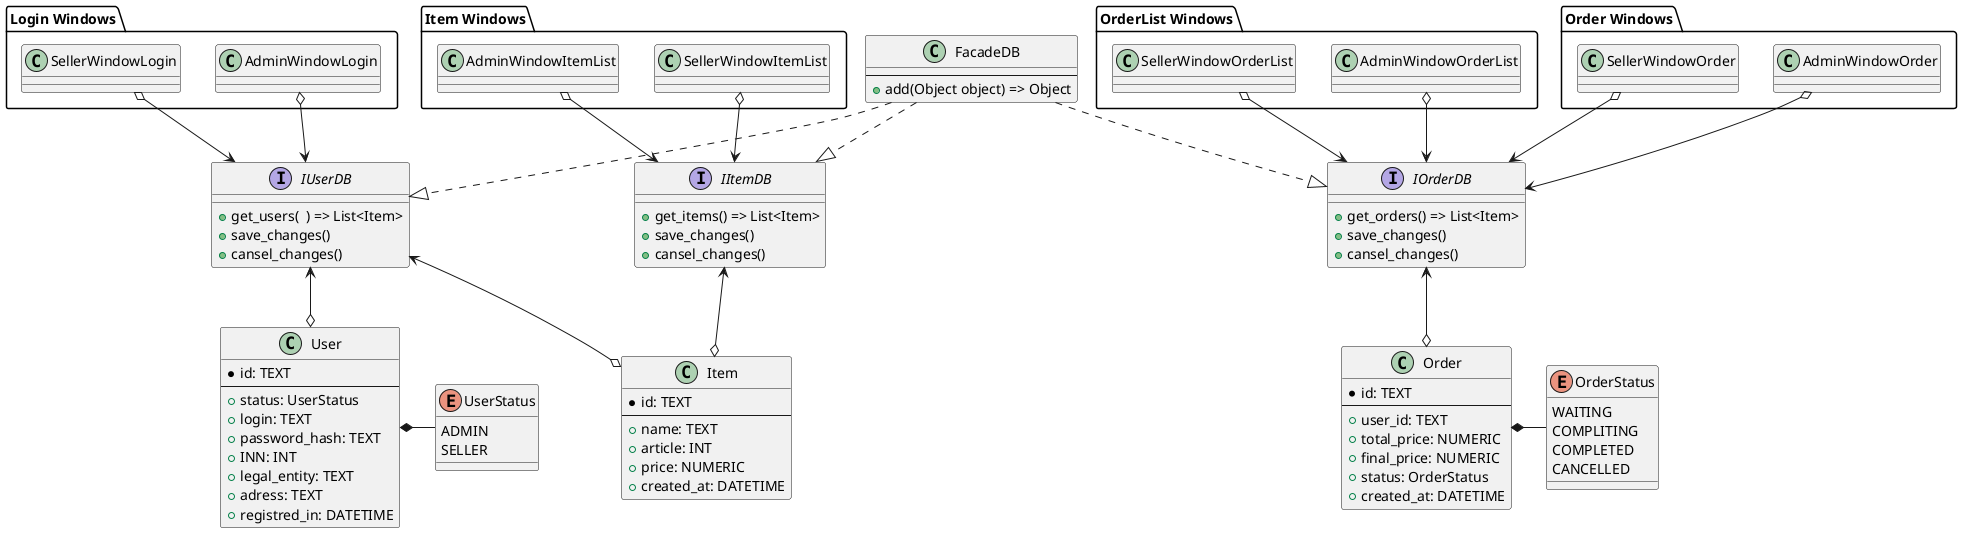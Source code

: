 @startuml Диаграмма классов
 
class FacadeDB{
  --
  + add(Object object) => Object
}
 
interface IUserDB {
  + get_users(  ) => List<Item>
  + save_сhanges()
  + cansel_сhanges()
}
 
interface IItemDB {
  
  + get_items() => List<Item>
  + save_сhanges()
  + cansel_сhanges()
}
 
interface IOrderDB {

  + get_orders() => List<Item>
  + save_сhanges()
  + cansel_сhanges()

}
 
FacadeDB ..|> IUserDB
FacadeDB ..|> IItemDB
FacadeDB ..|> IOrderDB
 
IUserDB <--o User

IUserDB <--o Item
IItemDB <--o Item
IOrderDB <--o Order
 



class User {
  * id: TEXT
  --
  + status: UserStatus
  + login: TEXT
  + password_hash: TEXT
  + INN: INT
  + legal_entity: TEXT
  + adress: TEXT
  + registred_in: DATETIME
}

enum UserStatus {
  ADMIN
  SELLER
}
 
User *- UserStatus
 
 

 
class Item {
  * id: TEXT
  --
  + name: TEXT
  + article: INT
  + price: NUMERIC
  + created_at: DATETIME
}
 
class Order {
  * id: TEXT
  --
  + user_id: TEXT
  + total_price: NUMERIC
  + final_price: NUMERIC
  + status: OrderStatus
  + created_at: DATETIME
}
 
enum OrderStatus {
  WAITING
  COMPLITING
  COMPLETED
  CANCELLED
}
 
Order *- OrderStatus
 
' WINDOWS
 
package "Item Windows" {
SellerWindowItemList o--> IItemDB
AdminWindowItemList o--> IItemDB
}
package "Order Windows" {
AdminWindowOrder o--> IOrderDB
SellerWindowOrder o--> IOrderDB
}

package "Login Windows" {
AdminWindowLogin o--> IUserDB
SellerWindowLogin o--> IUserDB
}



package "OrderList Windows" {
AdminWindowOrderList o--> IOrderDB
SellerWindowOrderList o--> IOrderDB
}


 
@enduml
 